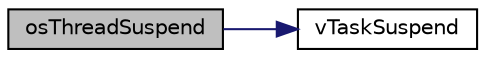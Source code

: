 digraph "osThreadSuspend"
{
  edge [fontname="Helvetica",fontsize="10",labelfontname="Helvetica",labelfontsize="10"];
  node [fontname="Helvetica",fontsize="10",shape=record];
  rankdir="LR";
  Node135 [label="osThreadSuspend",height=0.2,width=0.4,color="black", fillcolor="grey75", style="filled", fontcolor="black"];
  Node135 -> Node136 [color="midnightblue",fontsize="10",style="solid",fontname="Helvetica"];
  Node136 [label="vTaskSuspend",height=0.2,width=0.4,color="black", fillcolor="white", style="filled",URL="$task_8h.html#a84d4e660b04630be2939d91b3c2412f8"];
}
